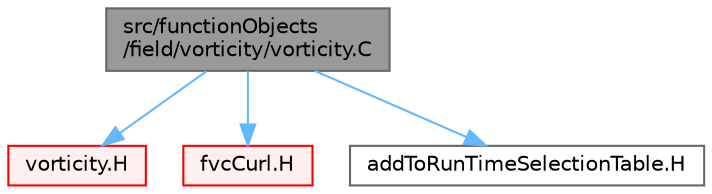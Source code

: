 digraph "src/functionObjects/field/vorticity/vorticity.C"
{
 // LATEX_PDF_SIZE
  bgcolor="transparent";
  edge [fontname=Helvetica,fontsize=10,labelfontname=Helvetica,labelfontsize=10];
  node [fontname=Helvetica,fontsize=10,shape=box,height=0.2,width=0.4];
  Node1 [id="Node000001",label="src/functionObjects\l/field/vorticity/vorticity.C",height=0.2,width=0.4,color="gray40", fillcolor="grey60", style="filled", fontcolor="black",tooltip=" "];
  Node1 -> Node2 [id="edge1_Node000001_Node000002",color="steelblue1",style="solid",tooltip=" "];
  Node2 [id="Node000002",label="vorticity.H",height=0.2,width=0.4,color="red", fillcolor="#FFF0F0", style="filled",URL="$vorticity_8H.html",tooltip=" "];
  Node1 -> Node404 [id="edge2_Node000001_Node000404",color="steelblue1",style="solid",tooltip=" "];
  Node404 [id="Node000404",label="fvcCurl.H",height=0.2,width=0.4,color="red", fillcolor="#FFF0F0", style="filled",URL="$fvcCurl_8H.html",tooltip="Calculate the curl of the given volField by constructing the Hodge-dual of the symmetric part of the ..."];
  Node1 -> Node405 [id="edge3_Node000001_Node000405",color="steelblue1",style="solid",tooltip=" "];
  Node405 [id="Node000405",label="addToRunTimeSelectionTable.H",height=0.2,width=0.4,color="grey40", fillcolor="white", style="filled",URL="$addToRunTimeSelectionTable_8H.html",tooltip="Macros for easy insertion into run-time selection tables."];
}
